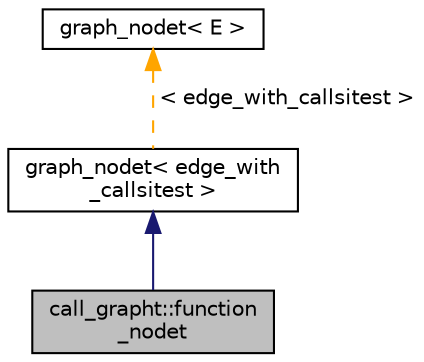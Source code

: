 digraph "call_grapht::function_nodet"
{
 // LATEX_PDF_SIZE
  bgcolor="transparent";
  edge [fontname="Helvetica",fontsize="10",labelfontname="Helvetica",labelfontsize="10"];
  node [fontname="Helvetica",fontsize="10",shape=record];
  Node1 [label="call_grapht::function\l_nodet",height=0.2,width=0.4,color="black", fillcolor="grey75", style="filled", fontcolor="black",tooltip="Node of the directed graph representation of this call graph."];
  Node2 -> Node1 [dir="back",color="midnightblue",fontsize="10",style="solid",fontname="Helvetica"];
  Node2 [label="graph_nodet\< edge_with\l_callsitest \>",height=0.2,width=0.4,color="black",URL="$classgraph__nodet.html",tooltip=" "];
  Node3 -> Node2 [dir="back",color="orange",fontsize="10",style="dashed",label=" \< edge_with_callsitest \>" ,fontname="Helvetica"];
  Node3 [label="graph_nodet\< E \>",height=0.2,width=0.4,color="black",URL="$classgraph__nodet.html",tooltip="This class represents a node in a directed graph."];
}
